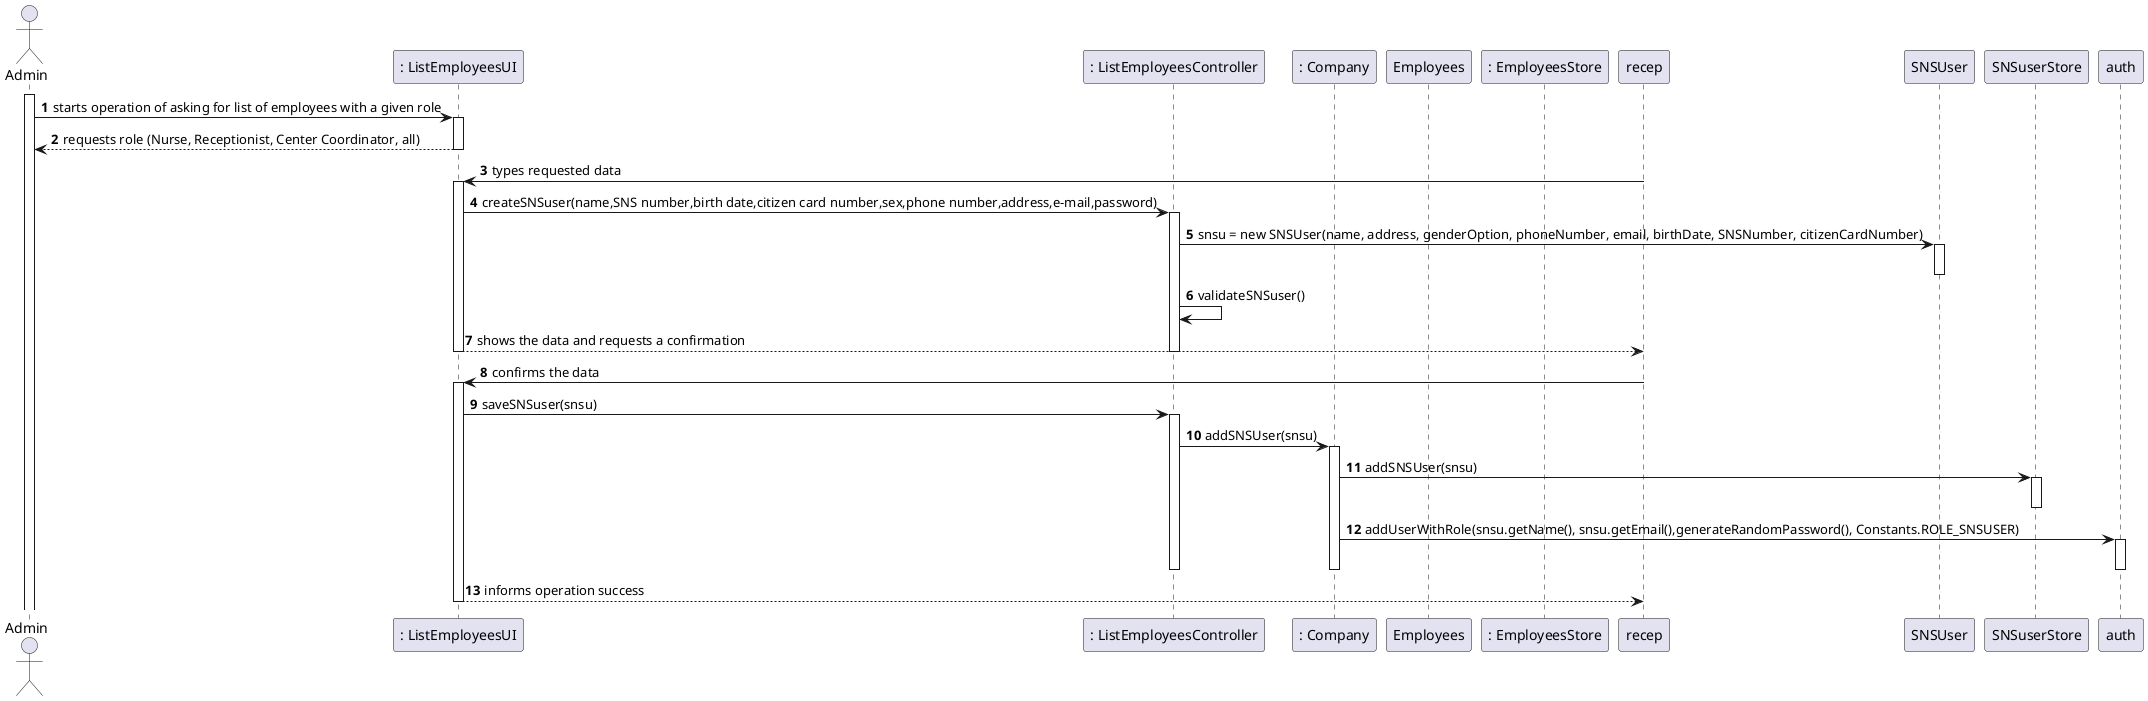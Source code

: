 @startuml
autonumber
actor "Admin" as admin

participant ": ListEmployeesUI" as UI
participant ": ListEmployeesController" as Controller
participant ": Company" as Company
participant "Employees" as Employees
participant ": EmployeesStore" as store

activate admin
admin -> UI :  starts operation of asking for list of employees with a given role
activate UI
UI --> admin : requests role (Nurse, Receptionist, Center Coordinator, all)
deactivate UI

recep -> UI : types requested data
activate UI

UI -> Controller : createSNSuser(name,SNS number,birth date,citizen card number,sex,phone number,address,e-mail,password)
activate Controller


Controller -> SNSUser : snsu = new SNSUser(name, address, genderOption, phoneNumber, email, birthDate, SNSNumber, citizenCardNumber)
activate SNSUser
deactivate SNSUser


Controller -> Controller : validateSNSuser()

UI --> recep : shows the data and requests a confirmation
deactivate UI
deactivate Controller

recep -> UI : confirms the data
activate UI

UI -> Controller : saveSNSuser(snsu)
activate Controller


Controller -> Company : addSNSUser(snsu)
activate Company


Company -> SNSuserStore : addSNSUser(snsu)
activate SNSuserStore
deactivate SNSuserStore

Company -> auth : addUserWithRole(snsu.getName(), snsu.getEmail(),generateRandomPassword(), Constants.ROLE_SNSUSER)
activate auth
deactivate auth

deactivate Controller
deactivate Company

UI --> recep : informs operation success

deactivate UI
deactivate recep
@enduml